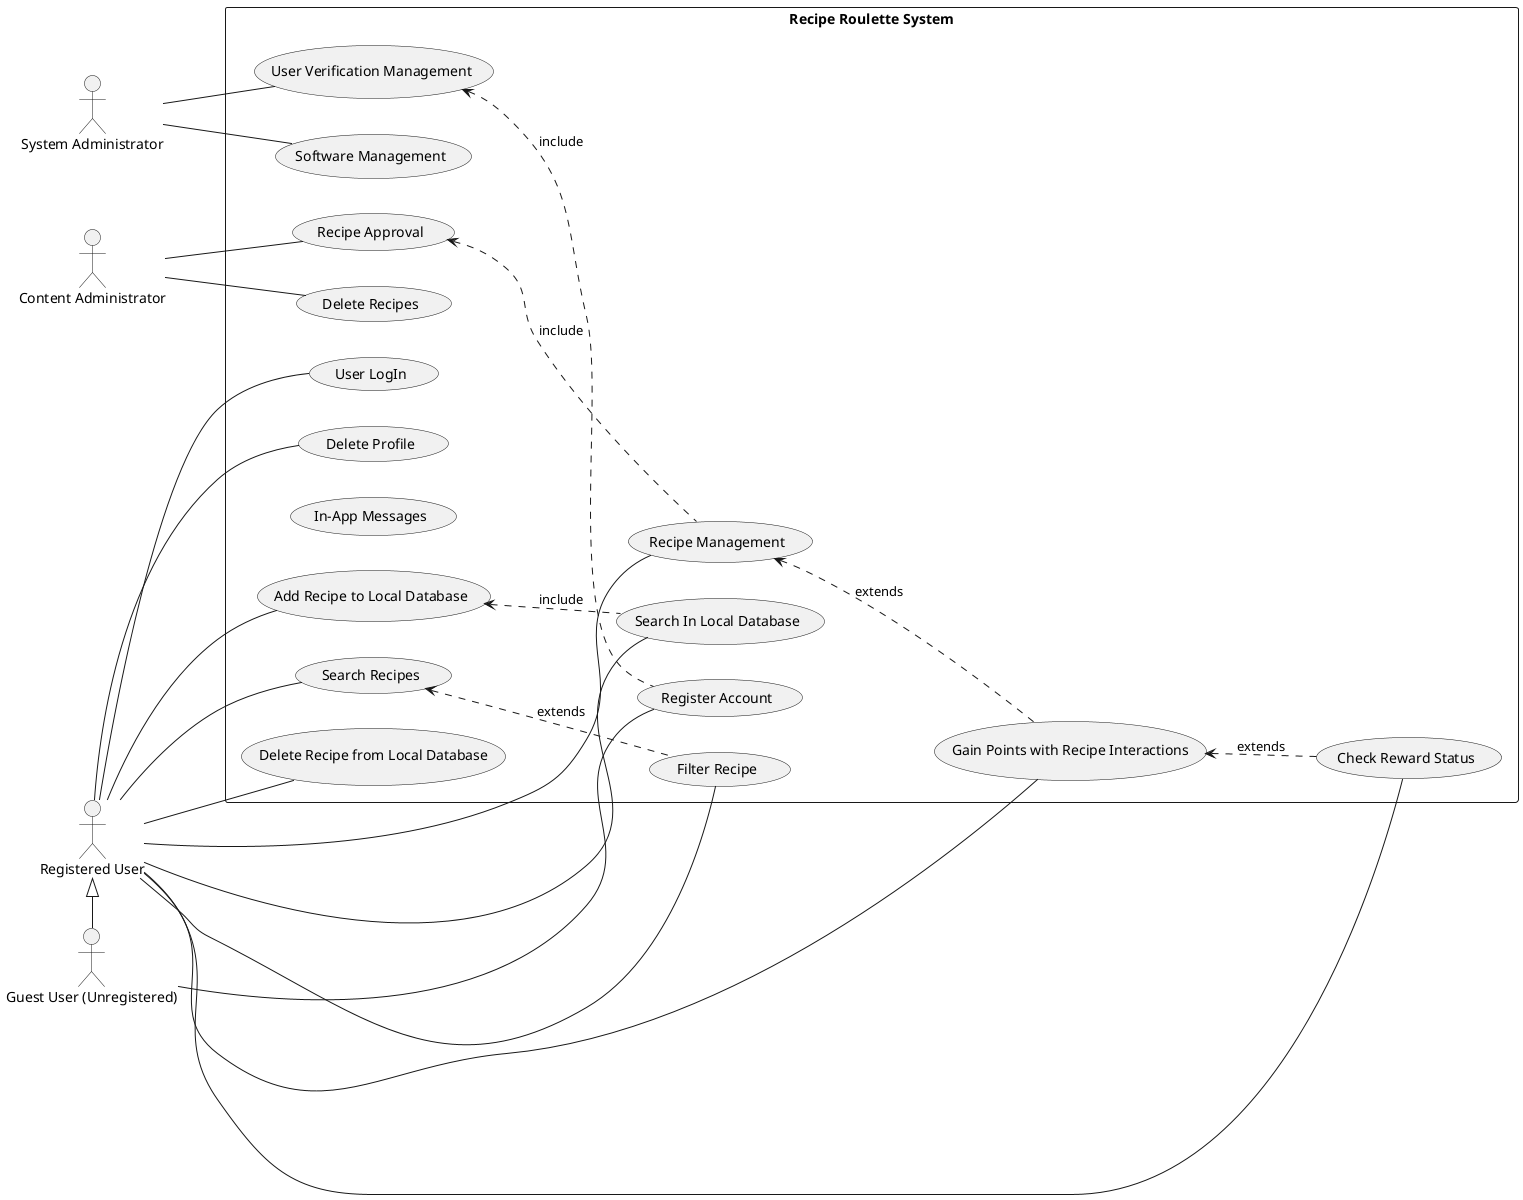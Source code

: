 @startuml
left to right direction
skinparam packageStyle rectangle

actor "Guest User (Unregistered)" as Guest
actor "Registered User" as Registered
actor "System Administrator" as Admin
actor "Content Administrator" as Cont

rectangle "Recipe Roulette System" {
    usecase "Register Account" as UC1
    usecase "Search Recipes" as UC2
    usecase "Recipe Management" as UC3
    usecase "Gain Points with Recipe Interactions" as UC4
    usecase "Add Recipe to Local Database" as UC5
    usecase "Delete Recipe from Local Database" as UC6
    usecase "Search In Local Database" as UC7
    usecase "Recipe Approval" as UC8
    usecase "Filter Recipe" as UC9
    usecase "User Verification Management" as UC10
    usecase "Software Management" as UC11
    usecase "In-App Messages" as UC12
    usecase "Check Reward Status" as UC13
    usecase "User LogIn" as UC14
    usecase "Delete Profile" as UC15
    usecase "Delete Recipes" as UC16
}

Registered <|- Guest
Guest -- UC1
Registered -- UC14
Registered -- UC2
Registered -- UC3
Registered -- UC4
Registered -- UC5
Registered -- UC6
Registered -- UC7
Registered -- UC9
Registered -- UC13
Registered -- UC15

Admin -- UC11
Admin -- UC10

Cont -- UC8
Cont -- UC16

UC9 .u.> UC2 : extends
UC4 .u.> UC3 : extends
UC7 .u.> UC5 : include
UC3 .u.> UC8 : include
UC13 .u.> UC4 : extends
UC1 .u.> UC10 : include
@enduml
